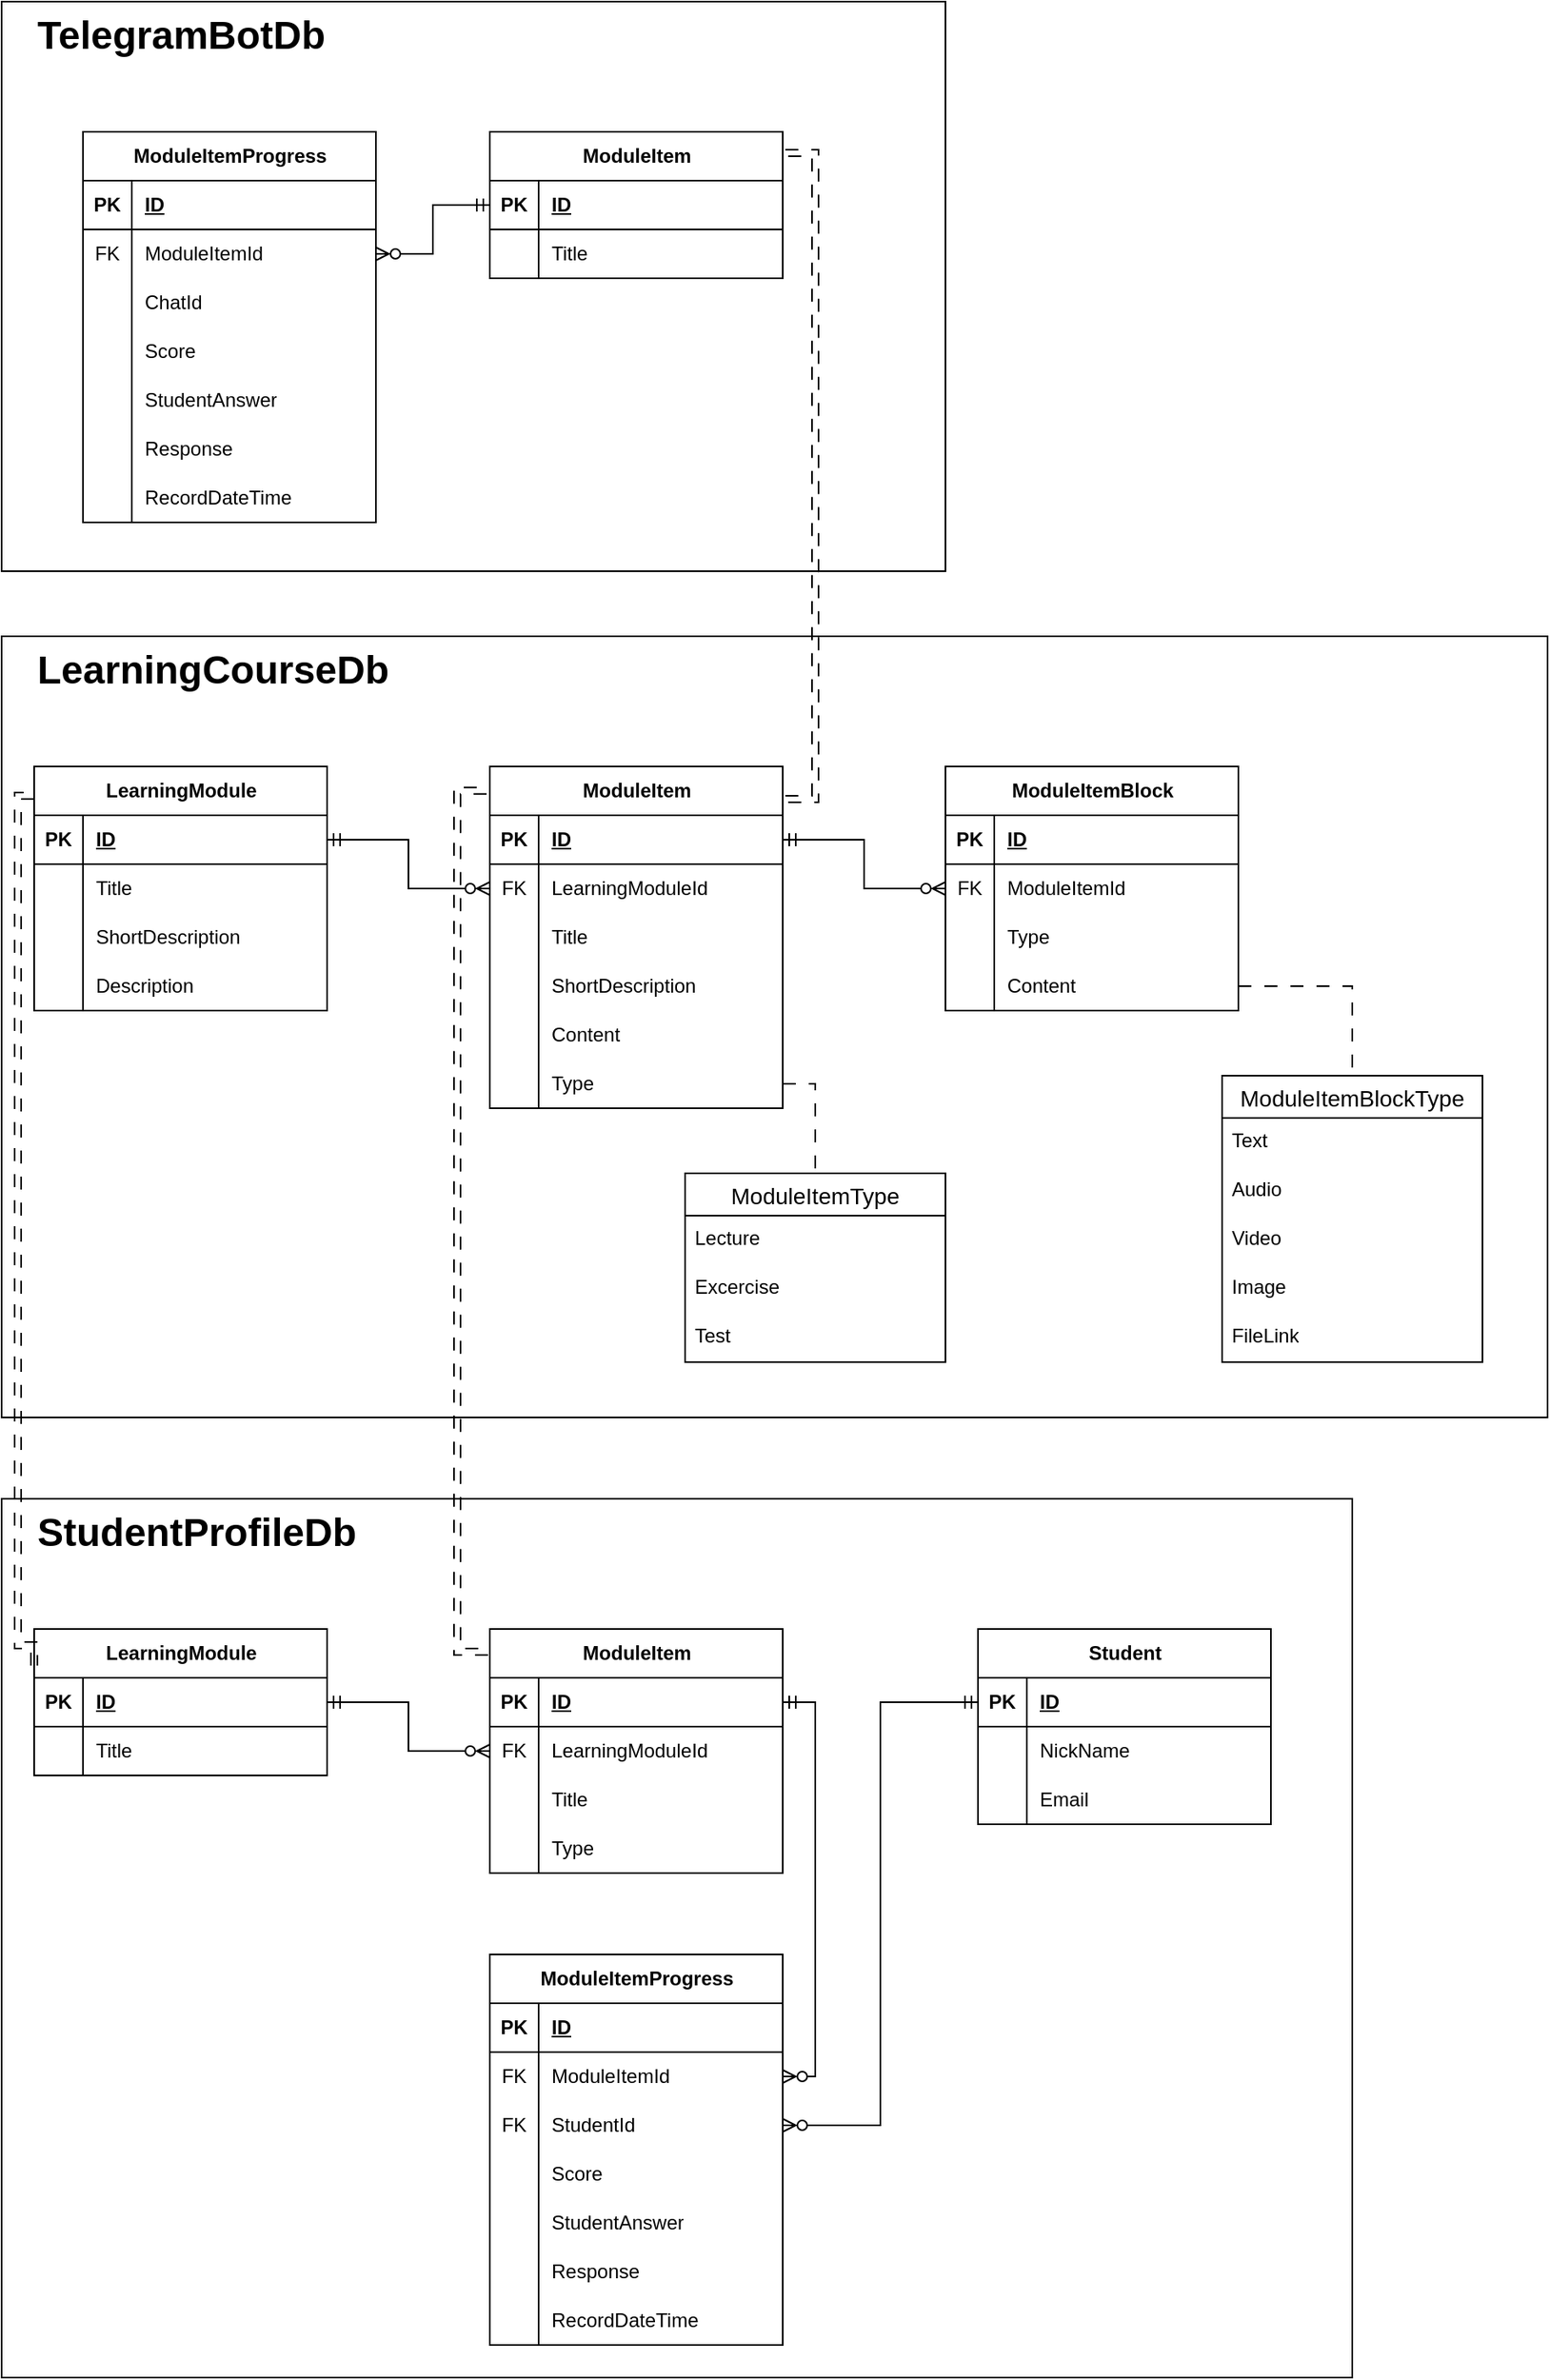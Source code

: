 <mxfile version="28.1.1">
  <diagram id="eDU6E3q01drSE3L-lBy4" name="Страница — 1">
    <mxGraphModel dx="2037" dy="1197" grid="1" gridSize="10" guides="1" tooltips="1" connect="1" arrows="1" fold="1" page="1" pageScale="1" pageWidth="827" pageHeight="1169" math="0" shadow="0">
      <root>
        <mxCell id="0" />
        <mxCell id="1" parent="0" />
        <mxCell id="arUOkO4oaqQlhO5IvsLv-180" value="" style="rounded=0;whiteSpace=wrap;html=1;" vertex="1" parent="1">
          <mxGeometry x="20" y="430" width="950" height="480" as="geometry" />
        </mxCell>
        <mxCell id="arUOkO4oaqQlhO5IvsLv-179" value="" style="rounded=0;whiteSpace=wrap;html=1;" vertex="1" parent="1">
          <mxGeometry x="20" y="960" width="830" height="540" as="geometry" />
        </mxCell>
        <mxCell id="arUOkO4oaqQlhO5IvsLv-1" value="Student" style="shape=table;startSize=30;container=1;collapsible=1;childLayout=tableLayout;fixedRows=1;rowLines=0;fontStyle=1;align=center;resizeLast=1;html=1;" vertex="1" parent="1">
          <mxGeometry x="620" y="1040" width="180" height="120" as="geometry" />
        </mxCell>
        <mxCell id="arUOkO4oaqQlhO5IvsLv-2" value="" style="shape=tableRow;horizontal=0;startSize=0;swimlaneHead=0;swimlaneBody=0;fillColor=none;collapsible=0;dropTarget=0;points=[[0,0.5],[1,0.5]];portConstraint=eastwest;top=0;left=0;right=0;bottom=1;" vertex="1" parent="arUOkO4oaqQlhO5IvsLv-1">
          <mxGeometry y="30" width="180" height="30" as="geometry" />
        </mxCell>
        <mxCell id="arUOkO4oaqQlhO5IvsLv-3" value="PK" style="shape=partialRectangle;connectable=0;fillColor=none;top=0;left=0;bottom=0;right=0;fontStyle=1;overflow=hidden;whiteSpace=wrap;html=1;" vertex="1" parent="arUOkO4oaqQlhO5IvsLv-2">
          <mxGeometry width="30" height="30" as="geometry">
            <mxRectangle width="30" height="30" as="alternateBounds" />
          </mxGeometry>
        </mxCell>
        <mxCell id="arUOkO4oaqQlhO5IvsLv-4" value="ID" style="shape=partialRectangle;connectable=0;fillColor=none;top=0;left=0;bottom=0;right=0;align=left;spacingLeft=6;fontStyle=5;overflow=hidden;whiteSpace=wrap;html=1;" vertex="1" parent="arUOkO4oaqQlhO5IvsLv-2">
          <mxGeometry x="30" width="150" height="30" as="geometry">
            <mxRectangle width="150" height="30" as="alternateBounds" />
          </mxGeometry>
        </mxCell>
        <mxCell id="arUOkO4oaqQlhO5IvsLv-5" value="" style="shape=tableRow;horizontal=0;startSize=0;swimlaneHead=0;swimlaneBody=0;fillColor=none;collapsible=0;dropTarget=0;points=[[0,0.5],[1,0.5]];portConstraint=eastwest;top=0;left=0;right=0;bottom=0;" vertex="1" parent="arUOkO4oaqQlhO5IvsLv-1">
          <mxGeometry y="60" width="180" height="30" as="geometry" />
        </mxCell>
        <mxCell id="arUOkO4oaqQlhO5IvsLv-6" value="" style="shape=partialRectangle;connectable=0;fillColor=none;top=0;left=0;bottom=0;right=0;editable=1;overflow=hidden;whiteSpace=wrap;html=1;" vertex="1" parent="arUOkO4oaqQlhO5IvsLv-5">
          <mxGeometry width="30" height="30" as="geometry">
            <mxRectangle width="30" height="30" as="alternateBounds" />
          </mxGeometry>
        </mxCell>
        <mxCell id="arUOkO4oaqQlhO5IvsLv-7" value="NickName" style="shape=partialRectangle;connectable=0;fillColor=none;top=0;left=0;bottom=0;right=0;align=left;spacingLeft=6;overflow=hidden;whiteSpace=wrap;html=1;" vertex="1" parent="arUOkO4oaqQlhO5IvsLv-5">
          <mxGeometry x="30" width="150" height="30" as="geometry">
            <mxRectangle width="150" height="30" as="alternateBounds" />
          </mxGeometry>
        </mxCell>
        <mxCell id="arUOkO4oaqQlhO5IvsLv-8" value="" style="shape=tableRow;horizontal=0;startSize=0;swimlaneHead=0;swimlaneBody=0;fillColor=none;collapsible=0;dropTarget=0;points=[[0,0.5],[1,0.5]];portConstraint=eastwest;top=0;left=0;right=0;bottom=0;" vertex="1" parent="arUOkO4oaqQlhO5IvsLv-1">
          <mxGeometry y="90" width="180" height="30" as="geometry" />
        </mxCell>
        <mxCell id="arUOkO4oaqQlhO5IvsLv-9" value="" style="shape=partialRectangle;connectable=0;fillColor=none;top=0;left=0;bottom=0;right=0;editable=1;overflow=hidden;whiteSpace=wrap;html=1;" vertex="1" parent="arUOkO4oaqQlhO5IvsLv-8">
          <mxGeometry width="30" height="30" as="geometry">
            <mxRectangle width="30" height="30" as="alternateBounds" />
          </mxGeometry>
        </mxCell>
        <mxCell id="arUOkO4oaqQlhO5IvsLv-10" value="Email" style="shape=partialRectangle;connectable=0;fillColor=none;top=0;left=0;bottom=0;right=0;align=left;spacingLeft=6;overflow=hidden;whiteSpace=wrap;html=1;" vertex="1" parent="arUOkO4oaqQlhO5IvsLv-8">
          <mxGeometry x="30" width="150" height="30" as="geometry">
            <mxRectangle width="150" height="30" as="alternateBounds" />
          </mxGeometry>
        </mxCell>
        <mxCell id="arUOkO4oaqQlhO5IvsLv-14" value="LearningModule" style="shape=table;startSize=30;container=1;collapsible=1;childLayout=tableLayout;fixedRows=1;rowLines=0;fontStyle=1;align=center;resizeLast=1;html=1;" vertex="1" parent="1">
          <mxGeometry x="40" y="510" width="180" height="150" as="geometry" />
        </mxCell>
        <mxCell id="arUOkO4oaqQlhO5IvsLv-15" value="" style="shape=tableRow;horizontal=0;startSize=0;swimlaneHead=0;swimlaneBody=0;fillColor=none;collapsible=0;dropTarget=0;points=[[0,0.5],[1,0.5]];portConstraint=eastwest;top=0;left=0;right=0;bottom=1;" vertex="1" parent="arUOkO4oaqQlhO5IvsLv-14">
          <mxGeometry y="30" width="180" height="30" as="geometry" />
        </mxCell>
        <mxCell id="arUOkO4oaqQlhO5IvsLv-16" value="PK" style="shape=partialRectangle;connectable=0;fillColor=none;top=0;left=0;bottom=0;right=0;fontStyle=1;overflow=hidden;whiteSpace=wrap;html=1;" vertex="1" parent="arUOkO4oaqQlhO5IvsLv-15">
          <mxGeometry width="30" height="30" as="geometry">
            <mxRectangle width="30" height="30" as="alternateBounds" />
          </mxGeometry>
        </mxCell>
        <mxCell id="arUOkO4oaqQlhO5IvsLv-17" value="ID" style="shape=partialRectangle;connectable=0;fillColor=none;top=0;left=0;bottom=0;right=0;align=left;spacingLeft=6;fontStyle=5;overflow=hidden;whiteSpace=wrap;html=1;" vertex="1" parent="arUOkO4oaqQlhO5IvsLv-15">
          <mxGeometry x="30" width="150" height="30" as="geometry">
            <mxRectangle width="150" height="30" as="alternateBounds" />
          </mxGeometry>
        </mxCell>
        <mxCell id="arUOkO4oaqQlhO5IvsLv-18" value="" style="shape=tableRow;horizontal=0;startSize=0;swimlaneHead=0;swimlaneBody=0;fillColor=none;collapsible=0;dropTarget=0;points=[[0,0.5],[1,0.5]];portConstraint=eastwest;top=0;left=0;right=0;bottom=0;" vertex="1" parent="arUOkO4oaqQlhO5IvsLv-14">
          <mxGeometry y="60" width="180" height="30" as="geometry" />
        </mxCell>
        <mxCell id="arUOkO4oaqQlhO5IvsLv-19" value="" style="shape=partialRectangle;connectable=0;fillColor=none;top=0;left=0;bottom=0;right=0;editable=1;overflow=hidden;whiteSpace=wrap;html=1;" vertex="1" parent="arUOkO4oaqQlhO5IvsLv-18">
          <mxGeometry width="30" height="30" as="geometry">
            <mxRectangle width="30" height="30" as="alternateBounds" />
          </mxGeometry>
        </mxCell>
        <mxCell id="arUOkO4oaqQlhO5IvsLv-20" value="Title" style="shape=partialRectangle;connectable=0;fillColor=none;top=0;left=0;bottom=0;right=0;align=left;spacingLeft=6;overflow=hidden;whiteSpace=wrap;html=1;" vertex="1" parent="arUOkO4oaqQlhO5IvsLv-18">
          <mxGeometry x="30" width="150" height="30" as="geometry">
            <mxRectangle width="150" height="30" as="alternateBounds" />
          </mxGeometry>
        </mxCell>
        <mxCell id="arUOkO4oaqQlhO5IvsLv-43" style="shape=tableRow;horizontal=0;startSize=0;swimlaneHead=0;swimlaneBody=0;fillColor=none;collapsible=0;dropTarget=0;points=[[0,0.5],[1,0.5]];portConstraint=eastwest;top=0;left=0;right=0;bottom=0;" vertex="1" parent="arUOkO4oaqQlhO5IvsLv-14">
          <mxGeometry y="90" width="180" height="30" as="geometry" />
        </mxCell>
        <mxCell id="arUOkO4oaqQlhO5IvsLv-44" style="shape=partialRectangle;connectable=0;fillColor=none;top=0;left=0;bottom=0;right=0;editable=1;overflow=hidden;whiteSpace=wrap;html=1;" vertex="1" parent="arUOkO4oaqQlhO5IvsLv-43">
          <mxGeometry width="30" height="30" as="geometry">
            <mxRectangle width="30" height="30" as="alternateBounds" />
          </mxGeometry>
        </mxCell>
        <mxCell id="arUOkO4oaqQlhO5IvsLv-45" value="ShortDescription" style="shape=partialRectangle;connectable=0;fillColor=none;top=0;left=0;bottom=0;right=0;align=left;spacingLeft=6;overflow=hidden;whiteSpace=wrap;html=1;" vertex="1" parent="arUOkO4oaqQlhO5IvsLv-43">
          <mxGeometry x="30" width="150" height="30" as="geometry">
            <mxRectangle width="150" height="30" as="alternateBounds" />
          </mxGeometry>
        </mxCell>
        <mxCell id="arUOkO4oaqQlhO5IvsLv-21" value="" style="shape=tableRow;horizontal=0;startSize=0;swimlaneHead=0;swimlaneBody=0;fillColor=none;collapsible=0;dropTarget=0;points=[[0,0.5],[1,0.5]];portConstraint=eastwest;top=0;left=0;right=0;bottom=0;" vertex="1" parent="arUOkO4oaqQlhO5IvsLv-14">
          <mxGeometry y="120" width="180" height="30" as="geometry" />
        </mxCell>
        <mxCell id="arUOkO4oaqQlhO5IvsLv-22" value="" style="shape=partialRectangle;connectable=0;fillColor=none;top=0;left=0;bottom=0;right=0;editable=1;overflow=hidden;whiteSpace=wrap;html=1;" vertex="1" parent="arUOkO4oaqQlhO5IvsLv-21">
          <mxGeometry width="30" height="30" as="geometry">
            <mxRectangle width="30" height="30" as="alternateBounds" />
          </mxGeometry>
        </mxCell>
        <mxCell id="arUOkO4oaqQlhO5IvsLv-23" value="Description" style="shape=partialRectangle;connectable=0;fillColor=none;top=0;left=0;bottom=0;right=0;align=left;spacingLeft=6;overflow=hidden;whiteSpace=wrap;html=1;" vertex="1" parent="arUOkO4oaqQlhO5IvsLv-21">
          <mxGeometry x="30" width="150" height="30" as="geometry">
            <mxRectangle width="150" height="30" as="alternateBounds" />
          </mxGeometry>
        </mxCell>
        <mxCell id="arUOkO4oaqQlhO5IvsLv-27" value="ModuleItem" style="shape=table;startSize=30;container=1;collapsible=1;childLayout=tableLayout;fixedRows=1;rowLines=0;fontStyle=1;align=center;resizeLast=1;html=1;" vertex="1" parent="1">
          <mxGeometry x="320" y="510" width="180" height="210" as="geometry" />
        </mxCell>
        <mxCell id="arUOkO4oaqQlhO5IvsLv-28" value="" style="shape=tableRow;horizontal=0;startSize=0;swimlaneHead=0;swimlaneBody=0;fillColor=none;collapsible=0;dropTarget=0;points=[[0,0.5],[1,0.5]];portConstraint=eastwest;top=0;left=0;right=0;bottom=1;" vertex="1" parent="arUOkO4oaqQlhO5IvsLv-27">
          <mxGeometry y="30" width="180" height="30" as="geometry" />
        </mxCell>
        <mxCell id="arUOkO4oaqQlhO5IvsLv-29" value="PK" style="shape=partialRectangle;connectable=0;fillColor=none;top=0;left=0;bottom=0;right=0;fontStyle=1;overflow=hidden;whiteSpace=wrap;html=1;" vertex="1" parent="arUOkO4oaqQlhO5IvsLv-28">
          <mxGeometry width="30" height="30" as="geometry">
            <mxRectangle width="30" height="30" as="alternateBounds" />
          </mxGeometry>
        </mxCell>
        <mxCell id="arUOkO4oaqQlhO5IvsLv-30" value="ID" style="shape=partialRectangle;connectable=0;fillColor=none;top=0;left=0;bottom=0;right=0;align=left;spacingLeft=6;fontStyle=5;overflow=hidden;whiteSpace=wrap;html=1;" vertex="1" parent="arUOkO4oaqQlhO5IvsLv-28">
          <mxGeometry x="30" width="150" height="30" as="geometry">
            <mxRectangle width="150" height="30" as="alternateBounds" />
          </mxGeometry>
        </mxCell>
        <mxCell id="arUOkO4oaqQlhO5IvsLv-31" value="" style="shape=tableRow;horizontal=0;startSize=0;swimlaneHead=0;swimlaneBody=0;fillColor=none;collapsible=0;dropTarget=0;points=[[0,0.5],[1,0.5]];portConstraint=eastwest;top=0;left=0;right=0;bottom=0;" vertex="1" parent="arUOkO4oaqQlhO5IvsLv-27">
          <mxGeometry y="60" width="180" height="30" as="geometry" />
        </mxCell>
        <mxCell id="arUOkO4oaqQlhO5IvsLv-32" value="FK" style="shape=partialRectangle;connectable=0;fillColor=none;top=0;left=0;bottom=0;right=0;editable=1;overflow=hidden;whiteSpace=wrap;html=1;" vertex="1" parent="arUOkO4oaqQlhO5IvsLv-31">
          <mxGeometry width="30" height="30" as="geometry">
            <mxRectangle width="30" height="30" as="alternateBounds" />
          </mxGeometry>
        </mxCell>
        <mxCell id="arUOkO4oaqQlhO5IvsLv-33" value="LearningModuleId" style="shape=partialRectangle;connectable=0;fillColor=none;top=0;left=0;bottom=0;right=0;align=left;spacingLeft=6;overflow=hidden;whiteSpace=wrap;html=1;" vertex="1" parent="arUOkO4oaqQlhO5IvsLv-31">
          <mxGeometry x="30" width="150" height="30" as="geometry">
            <mxRectangle width="150" height="30" as="alternateBounds" />
          </mxGeometry>
        </mxCell>
        <mxCell id="arUOkO4oaqQlhO5IvsLv-34" value="" style="shape=tableRow;horizontal=0;startSize=0;swimlaneHead=0;swimlaneBody=0;fillColor=none;collapsible=0;dropTarget=0;points=[[0,0.5],[1,0.5]];portConstraint=eastwest;top=0;left=0;right=0;bottom=0;" vertex="1" parent="arUOkO4oaqQlhO5IvsLv-27">
          <mxGeometry y="90" width="180" height="30" as="geometry" />
        </mxCell>
        <mxCell id="arUOkO4oaqQlhO5IvsLv-35" value="" style="shape=partialRectangle;connectable=0;fillColor=none;top=0;left=0;bottom=0;right=0;editable=1;overflow=hidden;whiteSpace=wrap;html=1;" vertex="1" parent="arUOkO4oaqQlhO5IvsLv-34">
          <mxGeometry width="30" height="30" as="geometry">
            <mxRectangle width="30" height="30" as="alternateBounds" />
          </mxGeometry>
        </mxCell>
        <mxCell id="arUOkO4oaqQlhO5IvsLv-36" value="Title" style="shape=partialRectangle;connectable=0;fillColor=none;top=0;left=0;bottom=0;right=0;align=left;spacingLeft=6;overflow=hidden;whiteSpace=wrap;html=1;" vertex="1" parent="arUOkO4oaqQlhO5IvsLv-34">
          <mxGeometry x="30" width="150" height="30" as="geometry">
            <mxRectangle width="150" height="30" as="alternateBounds" />
          </mxGeometry>
        </mxCell>
        <mxCell id="arUOkO4oaqQlhO5IvsLv-37" value="" style="shape=tableRow;horizontal=0;startSize=0;swimlaneHead=0;swimlaneBody=0;fillColor=none;collapsible=0;dropTarget=0;points=[[0,0.5],[1,0.5]];portConstraint=eastwest;top=0;left=0;right=0;bottom=0;" vertex="1" parent="arUOkO4oaqQlhO5IvsLv-27">
          <mxGeometry y="120" width="180" height="30" as="geometry" />
        </mxCell>
        <mxCell id="arUOkO4oaqQlhO5IvsLv-38" value="" style="shape=partialRectangle;connectable=0;fillColor=none;top=0;left=0;bottom=0;right=0;editable=1;overflow=hidden;whiteSpace=wrap;html=1;" vertex="1" parent="arUOkO4oaqQlhO5IvsLv-37">
          <mxGeometry width="30" height="30" as="geometry">
            <mxRectangle width="30" height="30" as="alternateBounds" />
          </mxGeometry>
        </mxCell>
        <mxCell id="arUOkO4oaqQlhO5IvsLv-39" value="ShortDescription" style="shape=partialRectangle;connectable=0;fillColor=none;top=0;left=0;bottom=0;right=0;align=left;spacingLeft=6;overflow=hidden;whiteSpace=wrap;html=1;" vertex="1" parent="arUOkO4oaqQlhO5IvsLv-37">
          <mxGeometry x="30" width="150" height="30" as="geometry">
            <mxRectangle width="150" height="30" as="alternateBounds" />
          </mxGeometry>
        </mxCell>
        <mxCell id="arUOkO4oaqQlhO5IvsLv-46" style="shape=tableRow;horizontal=0;startSize=0;swimlaneHead=0;swimlaneBody=0;fillColor=none;collapsible=0;dropTarget=0;points=[[0,0.5],[1,0.5]];portConstraint=eastwest;top=0;left=0;right=0;bottom=0;" vertex="1" parent="arUOkO4oaqQlhO5IvsLv-27">
          <mxGeometry y="150" width="180" height="30" as="geometry" />
        </mxCell>
        <mxCell id="arUOkO4oaqQlhO5IvsLv-47" style="shape=partialRectangle;connectable=0;fillColor=none;top=0;left=0;bottom=0;right=0;editable=1;overflow=hidden;whiteSpace=wrap;html=1;" vertex="1" parent="arUOkO4oaqQlhO5IvsLv-46">
          <mxGeometry width="30" height="30" as="geometry">
            <mxRectangle width="30" height="30" as="alternateBounds" />
          </mxGeometry>
        </mxCell>
        <mxCell id="arUOkO4oaqQlhO5IvsLv-48" value="Content" style="shape=partialRectangle;connectable=0;fillColor=none;top=0;left=0;bottom=0;right=0;align=left;spacingLeft=6;overflow=hidden;whiteSpace=wrap;html=1;" vertex="1" parent="arUOkO4oaqQlhO5IvsLv-46">
          <mxGeometry x="30" width="150" height="30" as="geometry">
            <mxRectangle width="150" height="30" as="alternateBounds" />
          </mxGeometry>
        </mxCell>
        <mxCell id="arUOkO4oaqQlhO5IvsLv-102" style="shape=tableRow;horizontal=0;startSize=0;swimlaneHead=0;swimlaneBody=0;fillColor=none;collapsible=0;dropTarget=0;points=[[0,0.5],[1,0.5]];portConstraint=eastwest;top=0;left=0;right=0;bottom=0;" vertex="1" parent="arUOkO4oaqQlhO5IvsLv-27">
          <mxGeometry y="180" width="180" height="30" as="geometry" />
        </mxCell>
        <mxCell id="arUOkO4oaqQlhO5IvsLv-103" style="shape=partialRectangle;connectable=0;fillColor=none;top=0;left=0;bottom=0;right=0;editable=1;overflow=hidden;whiteSpace=wrap;html=1;" vertex="1" parent="arUOkO4oaqQlhO5IvsLv-102">
          <mxGeometry width="30" height="30" as="geometry">
            <mxRectangle width="30" height="30" as="alternateBounds" />
          </mxGeometry>
        </mxCell>
        <mxCell id="arUOkO4oaqQlhO5IvsLv-104" value="Type" style="shape=partialRectangle;connectable=0;fillColor=none;top=0;left=0;bottom=0;right=0;align=left;spacingLeft=6;overflow=hidden;whiteSpace=wrap;html=1;" vertex="1" parent="arUOkO4oaqQlhO5IvsLv-102">
          <mxGeometry x="30" width="150" height="30" as="geometry">
            <mxRectangle width="150" height="30" as="alternateBounds" />
          </mxGeometry>
        </mxCell>
        <mxCell id="arUOkO4oaqQlhO5IvsLv-49" style="edgeStyle=orthogonalEdgeStyle;rounded=0;orthogonalLoop=1;jettySize=auto;html=1;exitX=0;exitY=0.5;exitDx=0;exitDy=0;startArrow=ERzeroToMany;startFill=0;endArrow=ERmandOne;endFill=0;entryX=1;entryY=0.5;entryDx=0;entryDy=0;" edge="1" parent="1" source="arUOkO4oaqQlhO5IvsLv-31" target="arUOkO4oaqQlhO5IvsLv-15">
          <mxGeometry relative="1" as="geometry" />
        </mxCell>
        <mxCell id="arUOkO4oaqQlhO5IvsLv-89" value="ModuleItemBlock" style="shape=table;startSize=30;container=1;collapsible=1;childLayout=tableLayout;fixedRows=1;rowLines=0;fontStyle=1;align=center;resizeLast=1;html=1;" vertex="1" parent="1">
          <mxGeometry x="600" y="510" width="180" height="150" as="geometry" />
        </mxCell>
        <mxCell id="arUOkO4oaqQlhO5IvsLv-90" value="" style="shape=tableRow;horizontal=0;startSize=0;swimlaneHead=0;swimlaneBody=0;fillColor=none;collapsible=0;dropTarget=0;points=[[0,0.5],[1,0.5]];portConstraint=eastwest;top=0;left=0;right=0;bottom=1;" vertex="1" parent="arUOkO4oaqQlhO5IvsLv-89">
          <mxGeometry y="30" width="180" height="30" as="geometry" />
        </mxCell>
        <mxCell id="arUOkO4oaqQlhO5IvsLv-91" value="PK" style="shape=partialRectangle;connectable=0;fillColor=none;top=0;left=0;bottom=0;right=0;fontStyle=1;overflow=hidden;whiteSpace=wrap;html=1;" vertex="1" parent="arUOkO4oaqQlhO5IvsLv-90">
          <mxGeometry width="30" height="30" as="geometry">
            <mxRectangle width="30" height="30" as="alternateBounds" />
          </mxGeometry>
        </mxCell>
        <mxCell id="arUOkO4oaqQlhO5IvsLv-92" value="ID" style="shape=partialRectangle;connectable=0;fillColor=none;top=0;left=0;bottom=0;right=0;align=left;spacingLeft=6;fontStyle=5;overflow=hidden;whiteSpace=wrap;html=1;" vertex="1" parent="arUOkO4oaqQlhO5IvsLv-90">
          <mxGeometry x="30" width="150" height="30" as="geometry">
            <mxRectangle width="150" height="30" as="alternateBounds" />
          </mxGeometry>
        </mxCell>
        <mxCell id="arUOkO4oaqQlhO5IvsLv-93" value="" style="shape=tableRow;horizontal=0;startSize=0;swimlaneHead=0;swimlaneBody=0;fillColor=none;collapsible=0;dropTarget=0;points=[[0,0.5],[1,0.5]];portConstraint=eastwest;top=0;left=0;right=0;bottom=0;" vertex="1" parent="arUOkO4oaqQlhO5IvsLv-89">
          <mxGeometry y="60" width="180" height="30" as="geometry" />
        </mxCell>
        <mxCell id="arUOkO4oaqQlhO5IvsLv-94" value="FK" style="shape=partialRectangle;connectable=0;fillColor=none;top=0;left=0;bottom=0;right=0;editable=1;overflow=hidden;whiteSpace=wrap;html=1;" vertex="1" parent="arUOkO4oaqQlhO5IvsLv-93">
          <mxGeometry width="30" height="30" as="geometry">
            <mxRectangle width="30" height="30" as="alternateBounds" />
          </mxGeometry>
        </mxCell>
        <mxCell id="arUOkO4oaqQlhO5IvsLv-95" value="ModuleItemId" style="shape=partialRectangle;connectable=0;fillColor=none;top=0;left=0;bottom=0;right=0;align=left;spacingLeft=6;overflow=hidden;whiteSpace=wrap;html=1;" vertex="1" parent="arUOkO4oaqQlhO5IvsLv-93">
          <mxGeometry x="30" width="150" height="30" as="geometry">
            <mxRectangle width="150" height="30" as="alternateBounds" />
          </mxGeometry>
        </mxCell>
        <mxCell id="arUOkO4oaqQlhO5IvsLv-96" value="" style="shape=tableRow;horizontal=0;startSize=0;swimlaneHead=0;swimlaneBody=0;fillColor=none;collapsible=0;dropTarget=0;points=[[0,0.5],[1,0.5]];portConstraint=eastwest;top=0;left=0;right=0;bottom=0;" vertex="1" parent="arUOkO4oaqQlhO5IvsLv-89">
          <mxGeometry y="90" width="180" height="30" as="geometry" />
        </mxCell>
        <mxCell id="arUOkO4oaqQlhO5IvsLv-97" value="" style="shape=partialRectangle;connectable=0;fillColor=none;top=0;left=0;bottom=0;right=0;editable=1;overflow=hidden;whiteSpace=wrap;html=1;" vertex="1" parent="arUOkO4oaqQlhO5IvsLv-96">
          <mxGeometry width="30" height="30" as="geometry">
            <mxRectangle width="30" height="30" as="alternateBounds" />
          </mxGeometry>
        </mxCell>
        <mxCell id="arUOkO4oaqQlhO5IvsLv-98" value="Type" style="shape=partialRectangle;connectable=0;fillColor=none;top=0;left=0;bottom=0;right=0;align=left;spacingLeft=6;overflow=hidden;whiteSpace=wrap;html=1;" vertex="1" parent="arUOkO4oaqQlhO5IvsLv-96">
          <mxGeometry x="30" width="150" height="30" as="geometry">
            <mxRectangle width="150" height="30" as="alternateBounds" />
          </mxGeometry>
        </mxCell>
        <mxCell id="arUOkO4oaqQlhO5IvsLv-99" value="" style="shape=tableRow;horizontal=0;startSize=0;swimlaneHead=0;swimlaneBody=0;fillColor=none;collapsible=0;dropTarget=0;points=[[0,0.5],[1,0.5]];portConstraint=eastwest;top=0;left=0;right=0;bottom=0;" vertex="1" parent="arUOkO4oaqQlhO5IvsLv-89">
          <mxGeometry y="120" width="180" height="30" as="geometry" />
        </mxCell>
        <mxCell id="arUOkO4oaqQlhO5IvsLv-100" value="" style="shape=partialRectangle;connectable=0;fillColor=none;top=0;left=0;bottom=0;right=0;editable=1;overflow=hidden;whiteSpace=wrap;html=1;" vertex="1" parent="arUOkO4oaqQlhO5IvsLv-99">
          <mxGeometry width="30" height="30" as="geometry">
            <mxRectangle width="30" height="30" as="alternateBounds" />
          </mxGeometry>
        </mxCell>
        <mxCell id="arUOkO4oaqQlhO5IvsLv-101" value="Content" style="shape=partialRectangle;connectable=0;fillColor=none;top=0;left=0;bottom=0;right=0;align=left;spacingLeft=6;overflow=hidden;whiteSpace=wrap;html=1;" vertex="1" parent="arUOkO4oaqQlhO5IvsLv-99">
          <mxGeometry x="30" width="150" height="30" as="geometry">
            <mxRectangle width="150" height="30" as="alternateBounds" />
          </mxGeometry>
        </mxCell>
        <mxCell id="arUOkO4oaqQlhO5IvsLv-105" value="ModuleItemType" style="swimlane;fontStyle=0;childLayout=stackLayout;horizontal=1;startSize=26;horizontalStack=0;resizeParent=1;resizeParentMax=0;resizeLast=0;collapsible=1;marginBottom=0;align=center;fontSize=14;" vertex="1" parent="1">
          <mxGeometry x="440" y="760" width="160" height="116" as="geometry" />
        </mxCell>
        <mxCell id="arUOkO4oaqQlhO5IvsLv-106" value="Lecture" style="text;strokeColor=none;fillColor=none;spacingLeft=4;spacingRight=4;overflow=hidden;rotatable=0;points=[[0,0.5],[1,0.5]];portConstraint=eastwest;fontSize=12;whiteSpace=wrap;html=1;" vertex="1" parent="arUOkO4oaqQlhO5IvsLv-105">
          <mxGeometry y="26" width="160" height="30" as="geometry" />
        </mxCell>
        <mxCell id="arUOkO4oaqQlhO5IvsLv-107" value="Excercise" style="text;strokeColor=none;fillColor=none;spacingLeft=4;spacingRight=4;overflow=hidden;rotatable=0;points=[[0,0.5],[1,0.5]];portConstraint=eastwest;fontSize=12;whiteSpace=wrap;html=1;" vertex="1" parent="arUOkO4oaqQlhO5IvsLv-105">
          <mxGeometry y="56" width="160" height="30" as="geometry" />
        </mxCell>
        <mxCell id="arUOkO4oaqQlhO5IvsLv-108" value="Test" style="text;strokeColor=none;fillColor=none;spacingLeft=4;spacingRight=4;overflow=hidden;rotatable=0;points=[[0,0.5],[1,0.5]];portConstraint=eastwest;fontSize=12;whiteSpace=wrap;html=1;" vertex="1" parent="arUOkO4oaqQlhO5IvsLv-105">
          <mxGeometry y="86" width="160" height="30" as="geometry" />
        </mxCell>
        <mxCell id="arUOkO4oaqQlhO5IvsLv-109" value="ModuleItemBlockType" style="swimlane;fontStyle=0;childLayout=stackLayout;horizontal=1;startSize=26;horizontalStack=0;resizeParent=1;resizeParentMax=0;resizeLast=0;collapsible=1;marginBottom=0;align=center;fontSize=14;" vertex="1" parent="1">
          <mxGeometry x="770" y="700" width="160" height="176" as="geometry" />
        </mxCell>
        <mxCell id="arUOkO4oaqQlhO5IvsLv-110" value="Text" style="text;strokeColor=none;fillColor=none;spacingLeft=4;spacingRight=4;overflow=hidden;rotatable=0;points=[[0,0.5],[1,0.5]];portConstraint=eastwest;fontSize=12;whiteSpace=wrap;html=1;" vertex="1" parent="arUOkO4oaqQlhO5IvsLv-109">
          <mxGeometry y="26" width="160" height="30" as="geometry" />
        </mxCell>
        <mxCell id="arUOkO4oaqQlhO5IvsLv-111" value="Audio" style="text;strokeColor=none;fillColor=none;spacingLeft=4;spacingRight=4;overflow=hidden;rotatable=0;points=[[0,0.5],[1,0.5]];portConstraint=eastwest;fontSize=12;whiteSpace=wrap;html=1;" vertex="1" parent="arUOkO4oaqQlhO5IvsLv-109">
          <mxGeometry y="56" width="160" height="30" as="geometry" />
        </mxCell>
        <mxCell id="arUOkO4oaqQlhO5IvsLv-112" value="Video" style="text;strokeColor=none;fillColor=none;spacingLeft=4;spacingRight=4;overflow=hidden;rotatable=0;points=[[0,0.5],[1,0.5]];portConstraint=eastwest;fontSize=12;whiteSpace=wrap;html=1;" vertex="1" parent="arUOkO4oaqQlhO5IvsLv-109">
          <mxGeometry y="86" width="160" height="30" as="geometry" />
        </mxCell>
        <mxCell id="arUOkO4oaqQlhO5IvsLv-114" value="Image" style="text;strokeColor=none;fillColor=none;spacingLeft=4;spacingRight=4;overflow=hidden;rotatable=0;points=[[0,0.5],[1,0.5]];portConstraint=eastwest;fontSize=12;whiteSpace=wrap;html=1;" vertex="1" parent="arUOkO4oaqQlhO5IvsLv-109">
          <mxGeometry y="116" width="160" height="30" as="geometry" />
        </mxCell>
        <mxCell id="arUOkO4oaqQlhO5IvsLv-115" value="FileLink" style="text;strokeColor=none;fillColor=none;spacingLeft=4;spacingRight=4;overflow=hidden;rotatable=0;points=[[0,0.5],[1,0.5]];portConstraint=eastwest;fontSize=12;whiteSpace=wrap;html=1;" vertex="1" parent="arUOkO4oaqQlhO5IvsLv-109">
          <mxGeometry y="146" width="160" height="30" as="geometry" />
        </mxCell>
        <mxCell id="arUOkO4oaqQlhO5IvsLv-113" style="edgeStyle=orthogonalEdgeStyle;rounded=0;orthogonalLoop=1;jettySize=auto;html=1;exitX=1;exitY=0.5;exitDx=0;exitDy=0;endArrow=none;endFill=0;dashed=1;dashPattern=8 8;" edge="1" parent="1" source="arUOkO4oaqQlhO5IvsLv-102" target="arUOkO4oaqQlhO5IvsLv-105">
          <mxGeometry relative="1" as="geometry" />
        </mxCell>
        <mxCell id="arUOkO4oaqQlhO5IvsLv-116" style="edgeStyle=orthogonalEdgeStyle;rounded=0;orthogonalLoop=1;jettySize=auto;html=1;exitX=1;exitY=0.5;exitDx=0;exitDy=0;endArrow=none;endFill=0;dashed=1;dashPattern=8 8;entryX=0.5;entryY=0;entryDx=0;entryDy=0;" edge="1" parent="1" source="arUOkO4oaqQlhO5IvsLv-99" target="arUOkO4oaqQlhO5IvsLv-109">
          <mxGeometry relative="1" as="geometry">
            <mxPoint x="660" y="730" as="sourcePoint" />
            <mxPoint x="680" y="785" as="targetPoint" />
          </mxGeometry>
        </mxCell>
        <mxCell id="arUOkO4oaqQlhO5IvsLv-117" style="edgeStyle=orthogonalEdgeStyle;rounded=0;orthogonalLoop=1;jettySize=auto;html=1;exitX=0;exitY=0.5;exitDx=0;exitDy=0;startArrow=ERzeroToMany;startFill=0;endArrow=ERmandOne;endFill=0;entryX=1;entryY=0.5;entryDx=0;entryDy=0;" edge="1" parent="1" source="arUOkO4oaqQlhO5IvsLv-93" target="arUOkO4oaqQlhO5IvsLv-28">
          <mxGeometry relative="1" as="geometry">
            <mxPoint x="600" y="480" as="sourcePoint" />
            <mxPoint x="500" y="480" as="targetPoint" />
          </mxGeometry>
        </mxCell>
        <mxCell id="arUOkO4oaqQlhO5IvsLv-118" value="&lt;h1 style=&quot;margin-top: 0px;&quot;&gt;LearningCourseDb&lt;/h1&gt;" style="text;html=1;whiteSpace=wrap;overflow=hidden;rounded=0;" vertex="1" parent="1">
          <mxGeometry x="40" y="430" width="240" height="40" as="geometry" />
        </mxCell>
        <mxCell id="arUOkO4oaqQlhO5IvsLv-119" value="&lt;h1 style=&quot;margin-top: 0px;&quot;&gt;StudentProfileDb&lt;/h1&gt;" style="text;html=1;whiteSpace=wrap;overflow=hidden;rounded=0;" vertex="1" parent="1">
          <mxGeometry x="40" y="960" width="240" height="40" as="geometry" />
        </mxCell>
        <mxCell id="arUOkO4oaqQlhO5IvsLv-120" value="ModuleItem" style="shape=table;startSize=30;container=1;collapsible=1;childLayout=tableLayout;fixedRows=1;rowLines=0;fontStyle=1;align=center;resizeLast=1;html=1;" vertex="1" parent="1">
          <mxGeometry x="320" y="1040" width="180" height="150" as="geometry" />
        </mxCell>
        <mxCell id="arUOkO4oaqQlhO5IvsLv-121" value="" style="shape=tableRow;horizontal=0;startSize=0;swimlaneHead=0;swimlaneBody=0;fillColor=none;collapsible=0;dropTarget=0;points=[[0,0.5],[1,0.5]];portConstraint=eastwest;top=0;left=0;right=0;bottom=1;" vertex="1" parent="arUOkO4oaqQlhO5IvsLv-120">
          <mxGeometry y="30" width="180" height="30" as="geometry" />
        </mxCell>
        <mxCell id="arUOkO4oaqQlhO5IvsLv-122" value="PK" style="shape=partialRectangle;connectable=0;fillColor=none;top=0;left=0;bottom=0;right=0;fontStyle=1;overflow=hidden;whiteSpace=wrap;html=1;" vertex="1" parent="arUOkO4oaqQlhO5IvsLv-121">
          <mxGeometry width="30" height="30" as="geometry">
            <mxRectangle width="30" height="30" as="alternateBounds" />
          </mxGeometry>
        </mxCell>
        <mxCell id="arUOkO4oaqQlhO5IvsLv-123" value="ID" style="shape=partialRectangle;connectable=0;fillColor=none;top=0;left=0;bottom=0;right=0;align=left;spacingLeft=6;fontStyle=5;overflow=hidden;whiteSpace=wrap;html=1;" vertex="1" parent="arUOkO4oaqQlhO5IvsLv-121">
          <mxGeometry x="30" width="150" height="30" as="geometry">
            <mxRectangle width="150" height="30" as="alternateBounds" />
          </mxGeometry>
        </mxCell>
        <mxCell id="arUOkO4oaqQlhO5IvsLv-166" style="shape=tableRow;horizontal=0;startSize=0;swimlaneHead=0;swimlaneBody=0;fillColor=none;collapsible=0;dropTarget=0;points=[[0,0.5],[1,0.5]];portConstraint=eastwest;top=0;left=0;right=0;bottom=0;" vertex="1" parent="arUOkO4oaqQlhO5IvsLv-120">
          <mxGeometry y="60" width="180" height="30" as="geometry" />
        </mxCell>
        <mxCell id="arUOkO4oaqQlhO5IvsLv-167" value="FK" style="shape=partialRectangle;connectable=0;fillColor=none;top=0;left=0;bottom=0;right=0;editable=1;overflow=hidden;whiteSpace=wrap;html=1;" vertex="1" parent="arUOkO4oaqQlhO5IvsLv-166">
          <mxGeometry width="30" height="30" as="geometry">
            <mxRectangle width="30" height="30" as="alternateBounds" />
          </mxGeometry>
        </mxCell>
        <mxCell id="arUOkO4oaqQlhO5IvsLv-168" value="LearningModuleId" style="shape=partialRectangle;connectable=0;fillColor=none;top=0;left=0;bottom=0;right=0;align=left;spacingLeft=6;overflow=hidden;whiteSpace=wrap;html=1;" vertex="1" parent="arUOkO4oaqQlhO5IvsLv-166">
          <mxGeometry x="30" width="150" height="30" as="geometry">
            <mxRectangle width="150" height="30" as="alternateBounds" />
          </mxGeometry>
        </mxCell>
        <mxCell id="arUOkO4oaqQlhO5IvsLv-127" value="" style="shape=tableRow;horizontal=0;startSize=0;swimlaneHead=0;swimlaneBody=0;fillColor=none;collapsible=0;dropTarget=0;points=[[0,0.5],[1,0.5]];portConstraint=eastwest;top=0;left=0;right=0;bottom=0;" vertex="1" parent="arUOkO4oaqQlhO5IvsLv-120">
          <mxGeometry y="90" width="180" height="30" as="geometry" />
        </mxCell>
        <mxCell id="arUOkO4oaqQlhO5IvsLv-128" value="" style="shape=partialRectangle;connectable=0;fillColor=none;top=0;left=0;bottom=0;right=0;editable=1;overflow=hidden;whiteSpace=wrap;html=1;" vertex="1" parent="arUOkO4oaqQlhO5IvsLv-127">
          <mxGeometry width="30" height="30" as="geometry">
            <mxRectangle width="30" height="30" as="alternateBounds" />
          </mxGeometry>
        </mxCell>
        <mxCell id="arUOkO4oaqQlhO5IvsLv-129" value="Title" style="shape=partialRectangle;connectable=0;fillColor=none;top=0;left=0;bottom=0;right=0;align=left;spacingLeft=6;overflow=hidden;whiteSpace=wrap;html=1;" vertex="1" parent="arUOkO4oaqQlhO5IvsLv-127">
          <mxGeometry x="30" width="150" height="30" as="geometry">
            <mxRectangle width="150" height="30" as="alternateBounds" />
          </mxGeometry>
        </mxCell>
        <mxCell id="arUOkO4oaqQlhO5IvsLv-136" style="shape=tableRow;horizontal=0;startSize=0;swimlaneHead=0;swimlaneBody=0;fillColor=none;collapsible=0;dropTarget=0;points=[[0,0.5],[1,0.5]];portConstraint=eastwest;top=0;left=0;right=0;bottom=0;" vertex="1" parent="arUOkO4oaqQlhO5IvsLv-120">
          <mxGeometry y="120" width="180" height="30" as="geometry" />
        </mxCell>
        <mxCell id="arUOkO4oaqQlhO5IvsLv-137" style="shape=partialRectangle;connectable=0;fillColor=none;top=0;left=0;bottom=0;right=0;editable=1;overflow=hidden;whiteSpace=wrap;html=1;" vertex="1" parent="arUOkO4oaqQlhO5IvsLv-136">
          <mxGeometry width="30" height="30" as="geometry">
            <mxRectangle width="30" height="30" as="alternateBounds" />
          </mxGeometry>
        </mxCell>
        <mxCell id="arUOkO4oaqQlhO5IvsLv-138" value="Type" style="shape=partialRectangle;connectable=0;fillColor=none;top=0;left=0;bottom=0;right=0;align=left;spacingLeft=6;overflow=hidden;whiteSpace=wrap;html=1;" vertex="1" parent="arUOkO4oaqQlhO5IvsLv-136">
          <mxGeometry x="30" width="150" height="30" as="geometry">
            <mxRectangle width="150" height="30" as="alternateBounds" />
          </mxGeometry>
        </mxCell>
        <mxCell id="arUOkO4oaqQlhO5IvsLv-139" value="ModuleItemProgress" style="shape=table;startSize=30;container=1;collapsible=1;childLayout=tableLayout;fixedRows=1;rowLines=0;fontStyle=1;align=center;resizeLast=1;html=1;" vertex="1" parent="1">
          <mxGeometry x="320" y="1240" width="180" height="240" as="geometry" />
        </mxCell>
        <mxCell id="arUOkO4oaqQlhO5IvsLv-140" value="" style="shape=tableRow;horizontal=0;startSize=0;swimlaneHead=0;swimlaneBody=0;fillColor=none;collapsible=0;dropTarget=0;points=[[0,0.5],[1,0.5]];portConstraint=eastwest;top=0;left=0;right=0;bottom=1;" vertex="1" parent="arUOkO4oaqQlhO5IvsLv-139">
          <mxGeometry y="30" width="180" height="30" as="geometry" />
        </mxCell>
        <mxCell id="arUOkO4oaqQlhO5IvsLv-141" value="PK" style="shape=partialRectangle;connectable=0;fillColor=none;top=0;left=0;bottom=0;right=0;fontStyle=1;overflow=hidden;whiteSpace=wrap;html=1;" vertex="1" parent="arUOkO4oaqQlhO5IvsLv-140">
          <mxGeometry width="30" height="30" as="geometry">
            <mxRectangle width="30" height="30" as="alternateBounds" />
          </mxGeometry>
        </mxCell>
        <mxCell id="arUOkO4oaqQlhO5IvsLv-142" value="ID" style="shape=partialRectangle;connectable=0;fillColor=none;top=0;left=0;bottom=0;right=0;align=left;spacingLeft=6;fontStyle=5;overflow=hidden;whiteSpace=wrap;html=1;" vertex="1" parent="arUOkO4oaqQlhO5IvsLv-140">
          <mxGeometry x="30" width="150" height="30" as="geometry">
            <mxRectangle width="150" height="30" as="alternateBounds" />
          </mxGeometry>
        </mxCell>
        <mxCell id="arUOkO4oaqQlhO5IvsLv-143" value="" style="shape=tableRow;horizontal=0;startSize=0;swimlaneHead=0;swimlaneBody=0;fillColor=none;collapsible=0;dropTarget=0;points=[[0,0.5],[1,0.5]];portConstraint=eastwest;top=0;left=0;right=0;bottom=0;" vertex="1" parent="arUOkO4oaqQlhO5IvsLv-139">
          <mxGeometry y="60" width="180" height="30" as="geometry" />
        </mxCell>
        <mxCell id="arUOkO4oaqQlhO5IvsLv-144" value="FK" style="shape=partialRectangle;connectable=0;fillColor=none;top=0;left=0;bottom=0;right=0;editable=1;overflow=hidden;whiteSpace=wrap;html=1;" vertex="1" parent="arUOkO4oaqQlhO5IvsLv-143">
          <mxGeometry width="30" height="30" as="geometry">
            <mxRectangle width="30" height="30" as="alternateBounds" />
          </mxGeometry>
        </mxCell>
        <mxCell id="arUOkO4oaqQlhO5IvsLv-145" value="ModuleItemId" style="shape=partialRectangle;connectable=0;fillColor=none;top=0;left=0;bottom=0;right=0;align=left;spacingLeft=6;overflow=hidden;whiteSpace=wrap;html=1;" vertex="1" parent="arUOkO4oaqQlhO5IvsLv-143">
          <mxGeometry x="30" width="150" height="30" as="geometry">
            <mxRectangle width="150" height="30" as="alternateBounds" />
          </mxGeometry>
        </mxCell>
        <mxCell id="arUOkO4oaqQlhO5IvsLv-146" value="" style="shape=tableRow;horizontal=0;startSize=0;swimlaneHead=0;swimlaneBody=0;fillColor=none;collapsible=0;dropTarget=0;points=[[0,0.5],[1,0.5]];portConstraint=eastwest;top=0;left=0;right=0;bottom=0;" vertex="1" parent="arUOkO4oaqQlhO5IvsLv-139">
          <mxGeometry y="90" width="180" height="30" as="geometry" />
        </mxCell>
        <mxCell id="arUOkO4oaqQlhO5IvsLv-147" value="FK" style="shape=partialRectangle;connectable=0;fillColor=none;top=0;left=0;bottom=0;right=0;editable=1;overflow=hidden;whiteSpace=wrap;html=1;" vertex="1" parent="arUOkO4oaqQlhO5IvsLv-146">
          <mxGeometry width="30" height="30" as="geometry">
            <mxRectangle width="30" height="30" as="alternateBounds" />
          </mxGeometry>
        </mxCell>
        <mxCell id="arUOkO4oaqQlhO5IvsLv-148" value="StudentId" style="shape=partialRectangle;connectable=0;fillColor=none;top=0;left=0;bottom=0;right=0;align=left;spacingLeft=6;overflow=hidden;whiteSpace=wrap;html=1;" vertex="1" parent="arUOkO4oaqQlhO5IvsLv-146">
          <mxGeometry x="30" width="150" height="30" as="geometry">
            <mxRectangle width="150" height="30" as="alternateBounds" />
          </mxGeometry>
        </mxCell>
        <mxCell id="arUOkO4oaqQlhO5IvsLv-149" value="" style="shape=tableRow;horizontal=0;startSize=0;swimlaneHead=0;swimlaneBody=0;fillColor=none;collapsible=0;dropTarget=0;points=[[0,0.5],[1,0.5]];portConstraint=eastwest;top=0;left=0;right=0;bottom=0;" vertex="1" parent="arUOkO4oaqQlhO5IvsLv-139">
          <mxGeometry y="120" width="180" height="30" as="geometry" />
        </mxCell>
        <mxCell id="arUOkO4oaqQlhO5IvsLv-150" value="" style="shape=partialRectangle;connectable=0;fillColor=none;top=0;left=0;bottom=0;right=0;editable=1;overflow=hidden;whiteSpace=wrap;html=1;" vertex="1" parent="arUOkO4oaqQlhO5IvsLv-149">
          <mxGeometry width="30" height="30" as="geometry">
            <mxRectangle width="30" height="30" as="alternateBounds" />
          </mxGeometry>
        </mxCell>
        <mxCell id="arUOkO4oaqQlhO5IvsLv-151" value="Score" style="shape=partialRectangle;connectable=0;fillColor=none;top=0;left=0;bottom=0;right=0;align=left;spacingLeft=6;overflow=hidden;whiteSpace=wrap;html=1;" vertex="1" parent="arUOkO4oaqQlhO5IvsLv-149">
          <mxGeometry x="30" width="150" height="30" as="geometry">
            <mxRectangle width="150" height="30" as="alternateBounds" />
          </mxGeometry>
        </mxCell>
        <mxCell id="arUOkO4oaqQlhO5IvsLv-169" style="shape=tableRow;horizontal=0;startSize=0;swimlaneHead=0;swimlaneBody=0;fillColor=none;collapsible=0;dropTarget=0;points=[[0,0.5],[1,0.5]];portConstraint=eastwest;top=0;left=0;right=0;bottom=0;" vertex="1" parent="arUOkO4oaqQlhO5IvsLv-139">
          <mxGeometry y="150" width="180" height="30" as="geometry" />
        </mxCell>
        <mxCell id="arUOkO4oaqQlhO5IvsLv-170" style="shape=partialRectangle;connectable=0;fillColor=none;top=0;left=0;bottom=0;right=0;editable=1;overflow=hidden;whiteSpace=wrap;html=1;" vertex="1" parent="arUOkO4oaqQlhO5IvsLv-169">
          <mxGeometry width="30" height="30" as="geometry">
            <mxRectangle width="30" height="30" as="alternateBounds" />
          </mxGeometry>
        </mxCell>
        <mxCell id="arUOkO4oaqQlhO5IvsLv-171" value="StudentAnswer" style="shape=partialRectangle;connectable=0;fillColor=none;top=0;left=0;bottom=0;right=0;align=left;spacingLeft=6;overflow=hidden;whiteSpace=wrap;html=1;" vertex="1" parent="arUOkO4oaqQlhO5IvsLv-169">
          <mxGeometry x="30" width="150" height="30" as="geometry">
            <mxRectangle width="150" height="30" as="alternateBounds" />
          </mxGeometry>
        </mxCell>
        <mxCell id="arUOkO4oaqQlhO5IvsLv-260" style="shape=tableRow;horizontal=0;startSize=0;swimlaneHead=0;swimlaneBody=0;fillColor=none;collapsible=0;dropTarget=0;points=[[0,0.5],[1,0.5]];portConstraint=eastwest;top=0;left=0;right=0;bottom=0;" vertex="1" parent="arUOkO4oaqQlhO5IvsLv-139">
          <mxGeometry y="180" width="180" height="30" as="geometry" />
        </mxCell>
        <mxCell id="arUOkO4oaqQlhO5IvsLv-261" style="shape=partialRectangle;connectable=0;fillColor=none;top=0;left=0;bottom=0;right=0;editable=1;overflow=hidden;whiteSpace=wrap;html=1;" vertex="1" parent="arUOkO4oaqQlhO5IvsLv-260">
          <mxGeometry width="30" height="30" as="geometry">
            <mxRectangle width="30" height="30" as="alternateBounds" />
          </mxGeometry>
        </mxCell>
        <mxCell id="arUOkO4oaqQlhO5IvsLv-262" value="Response" style="shape=partialRectangle;connectable=0;fillColor=none;top=0;left=0;bottom=0;right=0;align=left;spacingLeft=6;overflow=hidden;whiteSpace=wrap;html=1;" vertex="1" parent="arUOkO4oaqQlhO5IvsLv-260">
          <mxGeometry x="30" width="150" height="30" as="geometry">
            <mxRectangle width="150" height="30" as="alternateBounds" />
          </mxGeometry>
        </mxCell>
        <mxCell id="arUOkO4oaqQlhO5IvsLv-268" style="shape=tableRow;horizontal=0;startSize=0;swimlaneHead=0;swimlaneBody=0;fillColor=none;collapsible=0;dropTarget=0;points=[[0,0.5],[1,0.5]];portConstraint=eastwest;top=0;left=0;right=0;bottom=0;" vertex="1" parent="arUOkO4oaqQlhO5IvsLv-139">
          <mxGeometry y="210" width="180" height="30" as="geometry" />
        </mxCell>
        <mxCell id="arUOkO4oaqQlhO5IvsLv-269" style="shape=partialRectangle;connectable=0;fillColor=none;top=0;left=0;bottom=0;right=0;editable=1;overflow=hidden;whiteSpace=wrap;html=1;" vertex="1" parent="arUOkO4oaqQlhO5IvsLv-268">
          <mxGeometry width="30" height="30" as="geometry">
            <mxRectangle width="30" height="30" as="alternateBounds" />
          </mxGeometry>
        </mxCell>
        <mxCell id="arUOkO4oaqQlhO5IvsLv-270" value="RecordDateTime" style="shape=partialRectangle;connectable=0;fillColor=none;top=0;left=0;bottom=0;right=0;align=left;spacingLeft=6;overflow=hidden;whiteSpace=wrap;html=1;" vertex="1" parent="arUOkO4oaqQlhO5IvsLv-268">
          <mxGeometry x="30" width="150" height="30" as="geometry">
            <mxRectangle width="150" height="30" as="alternateBounds" />
          </mxGeometry>
        </mxCell>
        <mxCell id="arUOkO4oaqQlhO5IvsLv-152" value="LearningModule" style="shape=table;startSize=30;container=1;collapsible=1;childLayout=tableLayout;fixedRows=1;rowLines=0;fontStyle=1;align=center;resizeLast=1;html=1;" vertex="1" parent="1">
          <mxGeometry x="40" y="1040" width="180" height="90" as="geometry" />
        </mxCell>
        <mxCell id="arUOkO4oaqQlhO5IvsLv-153" value="" style="shape=tableRow;horizontal=0;startSize=0;swimlaneHead=0;swimlaneBody=0;fillColor=none;collapsible=0;dropTarget=0;points=[[0,0.5],[1,0.5]];portConstraint=eastwest;top=0;left=0;right=0;bottom=1;" vertex="1" parent="arUOkO4oaqQlhO5IvsLv-152">
          <mxGeometry y="30" width="180" height="30" as="geometry" />
        </mxCell>
        <mxCell id="arUOkO4oaqQlhO5IvsLv-154" value="PK" style="shape=partialRectangle;connectable=0;fillColor=none;top=0;left=0;bottom=0;right=0;fontStyle=1;overflow=hidden;whiteSpace=wrap;html=1;" vertex="1" parent="arUOkO4oaqQlhO5IvsLv-153">
          <mxGeometry width="30" height="30" as="geometry">
            <mxRectangle width="30" height="30" as="alternateBounds" />
          </mxGeometry>
        </mxCell>
        <mxCell id="arUOkO4oaqQlhO5IvsLv-155" value="ID" style="shape=partialRectangle;connectable=0;fillColor=none;top=0;left=0;bottom=0;right=0;align=left;spacingLeft=6;fontStyle=5;overflow=hidden;whiteSpace=wrap;html=1;" vertex="1" parent="arUOkO4oaqQlhO5IvsLv-153">
          <mxGeometry x="30" width="150" height="30" as="geometry">
            <mxRectangle width="150" height="30" as="alternateBounds" />
          </mxGeometry>
        </mxCell>
        <mxCell id="arUOkO4oaqQlhO5IvsLv-156" value="" style="shape=tableRow;horizontal=0;startSize=0;swimlaneHead=0;swimlaneBody=0;fillColor=none;collapsible=0;dropTarget=0;points=[[0,0.5],[1,0.5]];portConstraint=eastwest;top=0;left=0;right=0;bottom=0;" vertex="1" parent="arUOkO4oaqQlhO5IvsLv-152">
          <mxGeometry y="60" width="180" height="30" as="geometry" />
        </mxCell>
        <mxCell id="arUOkO4oaqQlhO5IvsLv-157" value="" style="shape=partialRectangle;connectable=0;fillColor=none;top=0;left=0;bottom=0;right=0;editable=1;overflow=hidden;whiteSpace=wrap;html=1;" vertex="1" parent="arUOkO4oaqQlhO5IvsLv-156">
          <mxGeometry width="30" height="30" as="geometry">
            <mxRectangle width="30" height="30" as="alternateBounds" />
          </mxGeometry>
        </mxCell>
        <mxCell id="arUOkO4oaqQlhO5IvsLv-158" value="Title" style="shape=partialRectangle;connectable=0;fillColor=none;top=0;left=0;bottom=0;right=0;align=left;spacingLeft=6;overflow=hidden;whiteSpace=wrap;html=1;" vertex="1" parent="arUOkO4oaqQlhO5IvsLv-156">
          <mxGeometry x="30" width="150" height="30" as="geometry">
            <mxRectangle width="150" height="30" as="alternateBounds" />
          </mxGeometry>
        </mxCell>
        <mxCell id="arUOkO4oaqQlhO5IvsLv-165" style="edgeStyle=orthogonalEdgeStyle;rounded=0;orthogonalLoop=1;jettySize=auto;html=1;exitX=0;exitY=0.5;exitDx=0;exitDy=0;startArrow=ERzeroToMany;startFill=0;endArrow=ERmandOne;endFill=0;entryX=1;entryY=0.5;entryDx=0;entryDy=0;" edge="1" parent="1" source="arUOkO4oaqQlhO5IvsLv-166" target="arUOkO4oaqQlhO5IvsLv-153">
          <mxGeometry relative="1" as="geometry">
            <mxPoint x="360" y="999.5" as="sourcePoint" />
            <mxPoint x="260" y="969.5" as="targetPoint" />
          </mxGeometry>
        </mxCell>
        <mxCell id="arUOkO4oaqQlhO5IvsLv-172" style="edgeStyle=orthogonalEdgeStyle;rounded=0;orthogonalLoop=1;jettySize=auto;html=1;exitX=1;exitY=0.5;exitDx=0;exitDy=0;startArrow=ERzeroToMany;startFill=0;endArrow=ERmandOne;endFill=0;entryX=1;entryY=0.5;entryDx=0;entryDy=0;" edge="1" parent="1" source="arUOkO4oaqQlhO5IvsLv-143" target="arUOkO4oaqQlhO5IvsLv-121">
          <mxGeometry relative="1" as="geometry">
            <mxPoint x="700" y="1320" as="sourcePoint" />
            <mxPoint x="600" y="1290" as="targetPoint" />
          </mxGeometry>
        </mxCell>
        <mxCell id="arUOkO4oaqQlhO5IvsLv-173" style="edgeStyle=orthogonalEdgeStyle;rounded=0;orthogonalLoop=1;jettySize=auto;html=1;exitX=1;exitY=0.5;exitDx=0;exitDy=0;startArrow=ERzeroToMany;startFill=0;endArrow=ERmandOne;endFill=0;entryX=0;entryY=0.5;entryDx=0;entryDy=0;" edge="1" parent="1" source="arUOkO4oaqQlhO5IvsLv-146" target="arUOkO4oaqQlhO5IvsLv-2">
          <mxGeometry relative="1" as="geometry">
            <mxPoint x="740" y="1360" as="sourcePoint" />
            <mxPoint x="640" y="1330" as="targetPoint" />
          </mxGeometry>
        </mxCell>
        <mxCell id="arUOkO4oaqQlhO5IvsLv-174" value="" style="shape=link;endArrow=classic;startArrow=classic;html=1;rounded=0;entryX=0;entryY=0.12;entryDx=0;entryDy=0;entryPerimeter=0;exitX=0;exitY=0.25;exitDx=0;exitDy=0;edgeStyle=orthogonalEdgeStyle;dashPattern=8 8;dashed=1;" edge="1" parent="1" source="arUOkO4oaqQlhO5IvsLv-152" target="arUOkO4oaqQlhO5IvsLv-14">
          <mxGeometry width="100" height="100" relative="1" as="geometry">
            <mxPoint x="60" y="870" as="sourcePoint" />
            <mxPoint x="160" y="770" as="targetPoint" />
            <Array as="points">
              <mxPoint x="40" y="1050" />
              <mxPoint x="30" y="1050" />
              <mxPoint x="30" y="528" />
            </Array>
          </mxGeometry>
        </mxCell>
        <mxCell id="arUOkO4oaqQlhO5IvsLv-175" value="" style="shape=link;endArrow=classic;startArrow=classic;html=1;rounded=0;entryX=-0.011;entryY=0.071;entryDx=0;entryDy=0;entryPerimeter=0;exitX=-0.006;exitY=0.093;exitDx=0;exitDy=0;edgeStyle=orthogonalEdgeStyle;dashPattern=8 8;dashed=1;exitPerimeter=0;" edge="1" parent="1" source="arUOkO4oaqQlhO5IvsLv-120" target="arUOkO4oaqQlhO5IvsLv-27">
          <mxGeometry width="100" height="100" relative="1" as="geometry">
            <mxPoint x="270" y="1295" as="sourcePoint" />
            <mxPoint x="270" y="800" as="targetPoint" />
            <Array as="points">
              <mxPoint x="300" y="1054" />
              <mxPoint x="300" y="525" />
            </Array>
          </mxGeometry>
        </mxCell>
        <mxCell id="arUOkO4oaqQlhO5IvsLv-182" value="" style="rounded=0;whiteSpace=wrap;html=1;" vertex="1" parent="1">
          <mxGeometry x="20" y="40" width="580" height="350" as="geometry" />
        </mxCell>
        <mxCell id="arUOkO4oaqQlhO5IvsLv-196" value="ModuleItem" style="shape=table;startSize=30;container=1;collapsible=1;childLayout=tableLayout;fixedRows=1;rowLines=0;fontStyle=1;align=center;resizeLast=1;html=1;" vertex="1" parent="1">
          <mxGeometry x="320" y="120" width="180" height="90" as="geometry" />
        </mxCell>
        <mxCell id="arUOkO4oaqQlhO5IvsLv-197" value="" style="shape=tableRow;horizontal=0;startSize=0;swimlaneHead=0;swimlaneBody=0;fillColor=none;collapsible=0;dropTarget=0;points=[[0,0.5],[1,0.5]];portConstraint=eastwest;top=0;left=0;right=0;bottom=1;" vertex="1" parent="arUOkO4oaqQlhO5IvsLv-196">
          <mxGeometry y="30" width="180" height="30" as="geometry" />
        </mxCell>
        <mxCell id="arUOkO4oaqQlhO5IvsLv-198" value="PK" style="shape=partialRectangle;connectable=0;fillColor=none;top=0;left=0;bottom=0;right=0;fontStyle=1;overflow=hidden;whiteSpace=wrap;html=1;" vertex="1" parent="arUOkO4oaqQlhO5IvsLv-197">
          <mxGeometry width="30" height="30" as="geometry">
            <mxRectangle width="30" height="30" as="alternateBounds" />
          </mxGeometry>
        </mxCell>
        <mxCell id="arUOkO4oaqQlhO5IvsLv-199" value="ID" style="shape=partialRectangle;connectable=0;fillColor=none;top=0;left=0;bottom=0;right=0;align=left;spacingLeft=6;fontStyle=5;overflow=hidden;whiteSpace=wrap;html=1;" vertex="1" parent="arUOkO4oaqQlhO5IvsLv-197">
          <mxGeometry x="30" width="150" height="30" as="geometry">
            <mxRectangle width="150" height="30" as="alternateBounds" />
          </mxGeometry>
        </mxCell>
        <mxCell id="arUOkO4oaqQlhO5IvsLv-203" value="" style="shape=tableRow;horizontal=0;startSize=0;swimlaneHead=0;swimlaneBody=0;fillColor=none;collapsible=0;dropTarget=0;points=[[0,0.5],[1,0.5]];portConstraint=eastwest;top=0;left=0;right=0;bottom=0;" vertex="1" parent="arUOkO4oaqQlhO5IvsLv-196">
          <mxGeometry y="60" width="180" height="30" as="geometry" />
        </mxCell>
        <mxCell id="arUOkO4oaqQlhO5IvsLv-204" value="" style="shape=partialRectangle;connectable=0;fillColor=none;top=0;left=0;bottom=0;right=0;editable=1;overflow=hidden;whiteSpace=wrap;html=1;" vertex="1" parent="arUOkO4oaqQlhO5IvsLv-203">
          <mxGeometry width="30" height="30" as="geometry">
            <mxRectangle width="30" height="30" as="alternateBounds" />
          </mxGeometry>
        </mxCell>
        <mxCell id="arUOkO4oaqQlhO5IvsLv-205" value="Title" style="shape=partialRectangle;connectable=0;fillColor=none;top=0;left=0;bottom=0;right=0;align=left;spacingLeft=6;overflow=hidden;whiteSpace=wrap;html=1;" vertex="1" parent="arUOkO4oaqQlhO5IvsLv-203">
          <mxGeometry x="30" width="150" height="30" as="geometry">
            <mxRectangle width="150" height="30" as="alternateBounds" />
          </mxGeometry>
        </mxCell>
        <mxCell id="arUOkO4oaqQlhO5IvsLv-242" value="&lt;h1 style=&quot;margin-top: 0px;&quot;&gt;TelegramBotDb&lt;/h1&gt;" style="text;html=1;whiteSpace=wrap;overflow=hidden;rounded=0;" vertex="1" parent="1">
          <mxGeometry x="40" y="40" width="240" height="40" as="geometry" />
        </mxCell>
        <mxCell id="arUOkO4oaqQlhO5IvsLv-243" value="ModuleItemProgress" style="shape=table;startSize=30;container=1;collapsible=1;childLayout=tableLayout;fixedRows=1;rowLines=0;fontStyle=1;align=center;resizeLast=1;html=1;" vertex="1" parent="1">
          <mxGeometry x="70" y="120" width="180" height="240" as="geometry" />
        </mxCell>
        <mxCell id="arUOkO4oaqQlhO5IvsLv-244" value="" style="shape=tableRow;horizontal=0;startSize=0;swimlaneHead=0;swimlaneBody=0;fillColor=none;collapsible=0;dropTarget=0;points=[[0,0.5],[1,0.5]];portConstraint=eastwest;top=0;left=0;right=0;bottom=1;" vertex="1" parent="arUOkO4oaqQlhO5IvsLv-243">
          <mxGeometry y="30" width="180" height="30" as="geometry" />
        </mxCell>
        <mxCell id="arUOkO4oaqQlhO5IvsLv-245" value="PK" style="shape=partialRectangle;connectable=0;fillColor=none;top=0;left=0;bottom=0;right=0;fontStyle=1;overflow=hidden;whiteSpace=wrap;html=1;" vertex="1" parent="arUOkO4oaqQlhO5IvsLv-244">
          <mxGeometry width="30" height="30" as="geometry">
            <mxRectangle width="30" height="30" as="alternateBounds" />
          </mxGeometry>
        </mxCell>
        <mxCell id="arUOkO4oaqQlhO5IvsLv-246" value="ID" style="shape=partialRectangle;connectable=0;fillColor=none;top=0;left=0;bottom=0;right=0;align=left;spacingLeft=6;fontStyle=5;overflow=hidden;whiteSpace=wrap;html=1;" vertex="1" parent="arUOkO4oaqQlhO5IvsLv-244">
          <mxGeometry x="30" width="150" height="30" as="geometry">
            <mxRectangle width="150" height="30" as="alternateBounds" />
          </mxGeometry>
        </mxCell>
        <mxCell id="arUOkO4oaqQlhO5IvsLv-247" value="" style="shape=tableRow;horizontal=0;startSize=0;swimlaneHead=0;swimlaneBody=0;fillColor=none;collapsible=0;dropTarget=0;points=[[0,0.5],[1,0.5]];portConstraint=eastwest;top=0;left=0;right=0;bottom=0;" vertex="1" parent="arUOkO4oaqQlhO5IvsLv-243">
          <mxGeometry y="60" width="180" height="30" as="geometry" />
        </mxCell>
        <mxCell id="arUOkO4oaqQlhO5IvsLv-248" value="FK" style="shape=partialRectangle;connectable=0;fillColor=none;top=0;left=0;bottom=0;right=0;editable=1;overflow=hidden;whiteSpace=wrap;html=1;" vertex="1" parent="arUOkO4oaqQlhO5IvsLv-247">
          <mxGeometry width="30" height="30" as="geometry">
            <mxRectangle width="30" height="30" as="alternateBounds" />
          </mxGeometry>
        </mxCell>
        <mxCell id="arUOkO4oaqQlhO5IvsLv-249" value="ModuleItemId" style="shape=partialRectangle;connectable=0;fillColor=none;top=0;left=0;bottom=0;right=0;align=left;spacingLeft=6;overflow=hidden;whiteSpace=wrap;html=1;" vertex="1" parent="arUOkO4oaqQlhO5IvsLv-247">
          <mxGeometry x="30" width="150" height="30" as="geometry">
            <mxRectangle width="150" height="30" as="alternateBounds" />
          </mxGeometry>
        </mxCell>
        <mxCell id="arUOkO4oaqQlhO5IvsLv-250" value="" style="shape=tableRow;horizontal=0;startSize=0;swimlaneHead=0;swimlaneBody=0;fillColor=none;collapsible=0;dropTarget=0;points=[[0,0.5],[1,0.5]];portConstraint=eastwest;top=0;left=0;right=0;bottom=0;" vertex="1" parent="arUOkO4oaqQlhO5IvsLv-243">
          <mxGeometry y="90" width="180" height="30" as="geometry" />
        </mxCell>
        <mxCell id="arUOkO4oaqQlhO5IvsLv-251" value="" style="shape=partialRectangle;connectable=0;fillColor=none;top=0;left=0;bottom=0;right=0;editable=1;overflow=hidden;whiteSpace=wrap;html=1;" vertex="1" parent="arUOkO4oaqQlhO5IvsLv-250">
          <mxGeometry width="30" height="30" as="geometry">
            <mxRectangle width="30" height="30" as="alternateBounds" />
          </mxGeometry>
        </mxCell>
        <mxCell id="arUOkO4oaqQlhO5IvsLv-252" value="ChatId" style="shape=partialRectangle;connectable=0;fillColor=none;top=0;left=0;bottom=0;right=0;align=left;spacingLeft=6;overflow=hidden;whiteSpace=wrap;html=1;" vertex="1" parent="arUOkO4oaqQlhO5IvsLv-250">
          <mxGeometry x="30" width="150" height="30" as="geometry">
            <mxRectangle width="150" height="30" as="alternateBounds" />
          </mxGeometry>
        </mxCell>
        <mxCell id="arUOkO4oaqQlhO5IvsLv-253" value="" style="shape=tableRow;horizontal=0;startSize=0;swimlaneHead=0;swimlaneBody=0;fillColor=none;collapsible=0;dropTarget=0;points=[[0,0.5],[1,0.5]];portConstraint=eastwest;top=0;left=0;right=0;bottom=0;" vertex="1" parent="arUOkO4oaqQlhO5IvsLv-243">
          <mxGeometry y="120" width="180" height="30" as="geometry" />
        </mxCell>
        <mxCell id="arUOkO4oaqQlhO5IvsLv-254" value="" style="shape=partialRectangle;connectable=0;fillColor=none;top=0;left=0;bottom=0;right=0;editable=1;overflow=hidden;whiteSpace=wrap;html=1;" vertex="1" parent="arUOkO4oaqQlhO5IvsLv-253">
          <mxGeometry width="30" height="30" as="geometry">
            <mxRectangle width="30" height="30" as="alternateBounds" />
          </mxGeometry>
        </mxCell>
        <mxCell id="arUOkO4oaqQlhO5IvsLv-255" value="Score" style="shape=partialRectangle;connectable=0;fillColor=none;top=0;left=0;bottom=0;right=0;align=left;spacingLeft=6;overflow=hidden;whiteSpace=wrap;html=1;" vertex="1" parent="arUOkO4oaqQlhO5IvsLv-253">
          <mxGeometry x="30" width="150" height="30" as="geometry">
            <mxRectangle width="150" height="30" as="alternateBounds" />
          </mxGeometry>
        </mxCell>
        <mxCell id="arUOkO4oaqQlhO5IvsLv-256" style="shape=tableRow;horizontal=0;startSize=0;swimlaneHead=0;swimlaneBody=0;fillColor=none;collapsible=0;dropTarget=0;points=[[0,0.5],[1,0.5]];portConstraint=eastwest;top=0;left=0;right=0;bottom=0;" vertex="1" parent="arUOkO4oaqQlhO5IvsLv-243">
          <mxGeometry y="150" width="180" height="30" as="geometry" />
        </mxCell>
        <mxCell id="arUOkO4oaqQlhO5IvsLv-257" style="shape=partialRectangle;connectable=0;fillColor=none;top=0;left=0;bottom=0;right=0;editable=1;overflow=hidden;whiteSpace=wrap;html=1;" vertex="1" parent="arUOkO4oaqQlhO5IvsLv-256">
          <mxGeometry width="30" height="30" as="geometry">
            <mxRectangle width="30" height="30" as="alternateBounds" />
          </mxGeometry>
        </mxCell>
        <mxCell id="arUOkO4oaqQlhO5IvsLv-258" value="StudentAnswer" style="shape=partialRectangle;connectable=0;fillColor=none;top=0;left=0;bottom=0;right=0;align=left;spacingLeft=6;overflow=hidden;whiteSpace=wrap;html=1;" vertex="1" parent="arUOkO4oaqQlhO5IvsLv-256">
          <mxGeometry x="30" width="150" height="30" as="geometry">
            <mxRectangle width="150" height="30" as="alternateBounds" />
          </mxGeometry>
        </mxCell>
        <mxCell id="arUOkO4oaqQlhO5IvsLv-263" style="shape=tableRow;horizontal=0;startSize=0;swimlaneHead=0;swimlaneBody=0;fillColor=none;collapsible=0;dropTarget=0;points=[[0,0.5],[1,0.5]];portConstraint=eastwest;top=0;left=0;right=0;bottom=0;" vertex="1" parent="arUOkO4oaqQlhO5IvsLv-243">
          <mxGeometry y="180" width="180" height="30" as="geometry" />
        </mxCell>
        <mxCell id="arUOkO4oaqQlhO5IvsLv-264" style="shape=partialRectangle;connectable=0;fillColor=none;top=0;left=0;bottom=0;right=0;editable=1;overflow=hidden;whiteSpace=wrap;html=1;" vertex="1" parent="arUOkO4oaqQlhO5IvsLv-263">
          <mxGeometry width="30" height="30" as="geometry">
            <mxRectangle width="30" height="30" as="alternateBounds" />
          </mxGeometry>
        </mxCell>
        <mxCell id="arUOkO4oaqQlhO5IvsLv-265" value="Response" style="shape=partialRectangle;connectable=0;fillColor=none;top=0;left=0;bottom=0;right=0;align=left;spacingLeft=6;overflow=hidden;whiteSpace=wrap;html=1;" vertex="1" parent="arUOkO4oaqQlhO5IvsLv-263">
          <mxGeometry x="30" width="150" height="30" as="geometry">
            <mxRectangle width="150" height="30" as="alternateBounds" />
          </mxGeometry>
        </mxCell>
        <mxCell id="arUOkO4oaqQlhO5IvsLv-271" style="shape=tableRow;horizontal=0;startSize=0;swimlaneHead=0;swimlaneBody=0;fillColor=none;collapsible=0;dropTarget=0;points=[[0,0.5],[1,0.5]];portConstraint=eastwest;top=0;left=0;right=0;bottom=0;" vertex="1" parent="arUOkO4oaqQlhO5IvsLv-243">
          <mxGeometry y="210" width="180" height="30" as="geometry" />
        </mxCell>
        <mxCell id="arUOkO4oaqQlhO5IvsLv-272" style="shape=partialRectangle;connectable=0;fillColor=none;top=0;left=0;bottom=0;right=0;editable=1;overflow=hidden;whiteSpace=wrap;html=1;" vertex="1" parent="arUOkO4oaqQlhO5IvsLv-271">
          <mxGeometry width="30" height="30" as="geometry">
            <mxRectangle width="30" height="30" as="alternateBounds" />
          </mxGeometry>
        </mxCell>
        <mxCell id="arUOkO4oaqQlhO5IvsLv-273" value="RecordDateTime" style="shape=partialRectangle;connectable=0;fillColor=none;top=0;left=0;bottom=0;right=0;align=left;spacingLeft=6;overflow=hidden;whiteSpace=wrap;html=1;" vertex="1" parent="arUOkO4oaqQlhO5IvsLv-271">
          <mxGeometry x="30" width="150" height="30" as="geometry">
            <mxRectangle width="150" height="30" as="alternateBounds" />
          </mxGeometry>
        </mxCell>
        <mxCell id="arUOkO4oaqQlhO5IvsLv-266" value="" style="shape=link;endArrow=classic;startArrow=classic;html=1;rounded=0;entryX=1.009;entryY=0.144;entryDx=0;entryDy=0;entryPerimeter=0;exitX=1.009;exitY=0.095;exitDx=0;exitDy=0;edgeStyle=orthogonalEdgeStyle;dashPattern=8 8;dashed=1;exitPerimeter=0;" edge="1" parent="1" source="arUOkO4oaqQlhO5IvsLv-27" target="arUOkO4oaqQlhO5IvsLv-196">
          <mxGeometry width="100" height="100" relative="1" as="geometry">
            <mxPoint x="1179" y="759" as="sourcePoint" />
            <mxPoint x="1178" y="230" as="targetPoint" />
            <Array as="points">
              <mxPoint x="520" y="530" />
              <mxPoint x="520" y="133" />
            </Array>
          </mxGeometry>
        </mxCell>
        <mxCell id="arUOkO4oaqQlhO5IvsLv-267" style="edgeStyle=orthogonalEdgeStyle;rounded=0;orthogonalLoop=1;jettySize=auto;html=1;exitX=1;exitY=0.5;exitDx=0;exitDy=0;startArrow=ERzeroToMany;startFill=0;endArrow=ERmandOne;endFill=0;entryX=0;entryY=0.5;entryDx=0;entryDy=0;" edge="1" parent="1" source="arUOkO4oaqQlhO5IvsLv-247" target="arUOkO4oaqQlhO5IvsLv-197">
          <mxGeometry relative="1" as="geometry">
            <mxPoint x="1330" y="350" as="sourcePoint" />
            <mxPoint x="1230" y="320" as="targetPoint" />
          </mxGeometry>
        </mxCell>
      </root>
    </mxGraphModel>
  </diagram>
</mxfile>
